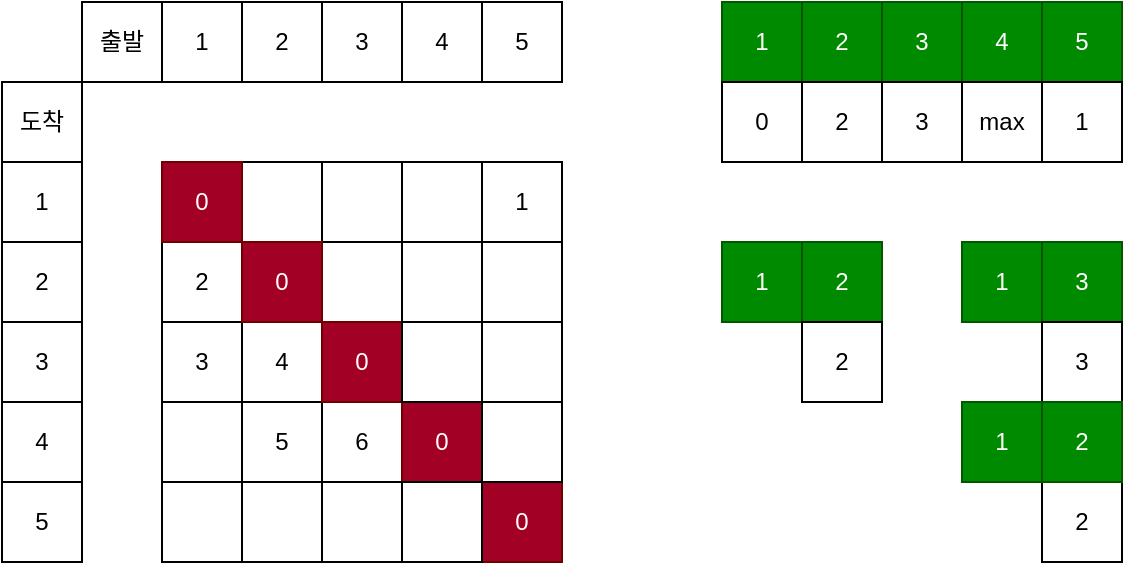 <mxfile version="15.8.7" type="device"><diagram id="6nyX1CDRt_rTCyxQdxVz" name="페이지-1"><mxGraphModel dx="813" dy="490" grid="1" gridSize="10" guides="1" tooltips="1" connect="1" arrows="1" fold="1" page="1" pageScale="1" pageWidth="6000" pageHeight="6000" math="0" shadow="0"><root><mxCell id="0"/><mxCell id="1" parent="0"/><mxCell id="tnKYChLQQNb4ZyLPW2Wf-2" value="0" style="rounded=0;whiteSpace=wrap;html=1;" vertex="1" parent="1"><mxGeometry x="440" y="320" width="40" height="40" as="geometry"/></mxCell><mxCell id="tnKYChLQQNb4ZyLPW2Wf-3" value="" style="rounded=0;whiteSpace=wrap;html=1;" vertex="1" parent="1"><mxGeometry x="480" y="320" width="40" height="40" as="geometry"/></mxCell><mxCell id="tnKYChLQQNb4ZyLPW2Wf-4" value="" style="rounded=0;whiteSpace=wrap;html=1;" vertex="1" parent="1"><mxGeometry x="520" y="320" width="40" height="40" as="geometry"/></mxCell><mxCell id="tnKYChLQQNb4ZyLPW2Wf-6" value="1" style="rounded=0;whiteSpace=wrap;html=1;" vertex="1" parent="1"><mxGeometry x="600" y="320" width="40" height="40" as="geometry"/></mxCell><mxCell id="tnKYChLQQNb4ZyLPW2Wf-7" value="2" style="rounded=0;whiteSpace=wrap;html=1;" vertex="1" parent="1"><mxGeometry x="440" y="360" width="40" height="40" as="geometry"/></mxCell><mxCell id="tnKYChLQQNb4ZyLPW2Wf-8" value="0" style="rounded=0;whiteSpace=wrap;html=1;" vertex="1" parent="1"><mxGeometry x="480" y="360" width="40" height="40" as="geometry"/></mxCell><mxCell id="tnKYChLQQNb4ZyLPW2Wf-9" value="" style="rounded=0;whiteSpace=wrap;html=1;" vertex="1" parent="1"><mxGeometry x="520" y="360" width="40" height="40" as="geometry"/></mxCell><mxCell id="tnKYChLQQNb4ZyLPW2Wf-10" value="" style="rounded=0;whiteSpace=wrap;html=1;" vertex="1" parent="1"><mxGeometry x="560" y="360" width="40" height="40" as="geometry"/></mxCell><mxCell id="tnKYChLQQNb4ZyLPW2Wf-11" value="" style="rounded=0;whiteSpace=wrap;html=1;" vertex="1" parent="1"><mxGeometry x="600" y="360" width="40" height="40" as="geometry"/></mxCell><mxCell id="tnKYChLQQNb4ZyLPW2Wf-12" value="3" style="rounded=0;whiteSpace=wrap;html=1;" vertex="1" parent="1"><mxGeometry x="440" y="400" width="40" height="40" as="geometry"/></mxCell><mxCell id="tnKYChLQQNb4ZyLPW2Wf-13" value="4" style="rounded=0;whiteSpace=wrap;html=1;" vertex="1" parent="1"><mxGeometry x="480" y="400" width="40" height="40" as="geometry"/></mxCell><mxCell id="tnKYChLQQNb4ZyLPW2Wf-14" value="0" style="rounded=0;whiteSpace=wrap;html=1;" vertex="1" parent="1"><mxGeometry x="520" y="400" width="40" height="40" as="geometry"/></mxCell><mxCell id="tnKYChLQQNb4ZyLPW2Wf-17" value="" style="rounded=0;whiteSpace=wrap;html=1;" vertex="1" parent="1"><mxGeometry x="440" y="440" width="40" height="40" as="geometry"/></mxCell><mxCell id="tnKYChLQQNb4ZyLPW2Wf-18" value="5" style="rounded=0;whiteSpace=wrap;html=1;" vertex="1" parent="1"><mxGeometry x="480" y="440" width="40" height="40" as="geometry"/></mxCell><mxCell id="tnKYChLQQNb4ZyLPW2Wf-19" value="6" style="rounded=0;whiteSpace=wrap;html=1;" vertex="1" parent="1"><mxGeometry x="520" y="440" width="40" height="40" as="geometry"/></mxCell><mxCell id="tnKYChLQQNb4ZyLPW2Wf-20" value="0" style="rounded=0;whiteSpace=wrap;html=1;" vertex="1" parent="1"><mxGeometry x="560" y="440" width="40" height="40" as="geometry"/></mxCell><mxCell id="tnKYChLQQNb4ZyLPW2Wf-22" value="" style="rounded=0;whiteSpace=wrap;html=1;" vertex="1" parent="1"><mxGeometry x="440" y="480" width="40" height="40" as="geometry"/></mxCell><mxCell id="tnKYChLQQNb4ZyLPW2Wf-24" value="" style="rounded=0;whiteSpace=wrap;html=1;" vertex="1" parent="1"><mxGeometry x="520" y="480" width="40" height="40" as="geometry"/></mxCell><mxCell id="tnKYChLQQNb4ZyLPW2Wf-26" value="0" style="rounded=0;whiteSpace=wrap;html=1;fillColor=#a20025;fontColor=#ffffff;strokeColor=#6F0000;" vertex="1" parent="1"><mxGeometry x="600" y="480" width="40" height="40" as="geometry"/></mxCell><mxCell id="tnKYChLQQNb4ZyLPW2Wf-27" value="1" style="rounded=0;whiteSpace=wrap;html=1;" vertex="1" parent="1"><mxGeometry x="440" y="240" width="40" height="40" as="geometry"/></mxCell><mxCell id="tnKYChLQQNb4ZyLPW2Wf-28" value="2" style="rounded=0;whiteSpace=wrap;html=1;" vertex="1" parent="1"><mxGeometry x="480" y="240" width="40" height="40" as="geometry"/></mxCell><mxCell id="tnKYChLQQNb4ZyLPW2Wf-29" value="3" style="rounded=0;whiteSpace=wrap;html=1;" vertex="1" parent="1"><mxGeometry x="520" y="240" width="40" height="40" as="geometry"/></mxCell><mxCell id="tnKYChLQQNb4ZyLPW2Wf-30" value="4" style="rounded=0;whiteSpace=wrap;html=1;" vertex="1" parent="1"><mxGeometry x="560" y="240" width="40" height="40" as="geometry"/></mxCell><mxCell id="tnKYChLQQNb4ZyLPW2Wf-31" value="5" style="rounded=0;whiteSpace=wrap;html=1;" vertex="1" parent="1"><mxGeometry x="600" y="240" width="40" height="40" as="geometry"/></mxCell><mxCell id="tnKYChLQQNb4ZyLPW2Wf-32" value="1" style="rounded=0;whiteSpace=wrap;html=1;" vertex="1" parent="1"><mxGeometry x="360" y="320" width="40" height="40" as="geometry"/></mxCell><mxCell id="tnKYChLQQNb4ZyLPW2Wf-33" value="2" style="rounded=0;whiteSpace=wrap;html=1;" vertex="1" parent="1"><mxGeometry x="360" y="360" width="40" height="40" as="geometry"/></mxCell><mxCell id="tnKYChLQQNb4ZyLPW2Wf-34" value="3" style="rounded=0;whiteSpace=wrap;html=1;" vertex="1" parent="1"><mxGeometry x="360" y="400" width="40" height="40" as="geometry"/></mxCell><mxCell id="tnKYChLQQNb4ZyLPW2Wf-35" value="4" style="rounded=0;whiteSpace=wrap;html=1;" vertex="1" parent="1"><mxGeometry x="360" y="440" width="40" height="40" as="geometry"/></mxCell><mxCell id="tnKYChLQQNb4ZyLPW2Wf-36" value="5" style="rounded=0;whiteSpace=wrap;html=1;" vertex="1" parent="1"><mxGeometry x="360" y="480" width="40" height="40" as="geometry"/></mxCell><mxCell id="tnKYChLQQNb4ZyLPW2Wf-48" value="0" style="rounded=0;whiteSpace=wrap;html=1;fillColor=#a20025;fontColor=#ffffff;strokeColor=#6F0000;" vertex="1" parent="1"><mxGeometry x="440" y="320" width="40" height="40" as="geometry"/></mxCell><mxCell id="tnKYChLQQNb4ZyLPW2Wf-49" value="0" style="rounded=0;whiteSpace=wrap;html=1;fillColor=#a20025;fontColor=#ffffff;strokeColor=#6F0000;" vertex="1" parent="1"><mxGeometry x="480" y="360" width="40" height="40" as="geometry"/></mxCell><mxCell id="tnKYChLQQNb4ZyLPW2Wf-50" value="0" style="rounded=0;whiteSpace=wrap;html=1;fillColor=#a20025;fontColor=#ffffff;strokeColor=#6F0000;" vertex="1" parent="1"><mxGeometry x="520" y="400" width="40" height="40" as="geometry"/></mxCell><mxCell id="tnKYChLQQNb4ZyLPW2Wf-51" value="0" style="rounded=0;whiteSpace=wrap;html=1;fillColor=#a20025;fontColor=#ffffff;strokeColor=#6F0000;" vertex="1" parent="1"><mxGeometry x="560" y="440" width="40" height="40" as="geometry"/></mxCell><mxCell id="tnKYChLQQNb4ZyLPW2Wf-52" value="1" style="rounded=0;whiteSpace=wrap;html=1;fillColor=#008a00;fontColor=#ffffff;strokeColor=#005700;" vertex="1" parent="1"><mxGeometry x="720" y="240" width="40" height="40" as="geometry"/></mxCell><mxCell id="tnKYChLQQNb4ZyLPW2Wf-53" value="2" style="rounded=0;whiteSpace=wrap;html=1;fillColor=#008a00;fontColor=#ffffff;strokeColor=#005700;" vertex="1" parent="1"><mxGeometry x="760" y="240" width="40" height="40" as="geometry"/></mxCell><mxCell id="tnKYChLQQNb4ZyLPW2Wf-54" value="3" style="rounded=0;whiteSpace=wrap;html=1;fillColor=#008a00;fontColor=#ffffff;strokeColor=#005700;" vertex="1" parent="1"><mxGeometry x="800" y="240" width="40" height="40" as="geometry"/></mxCell><mxCell id="tnKYChLQQNb4ZyLPW2Wf-55" value="4" style="rounded=0;whiteSpace=wrap;html=1;fillColor=#008a00;fontColor=#ffffff;strokeColor=#005700;" vertex="1" parent="1"><mxGeometry x="840" y="240" width="40" height="40" as="geometry"/></mxCell><mxCell id="tnKYChLQQNb4ZyLPW2Wf-56" value="5" style="rounded=0;whiteSpace=wrap;html=1;fillColor=#008a00;fontColor=#ffffff;strokeColor=#005700;" vertex="1" parent="1"><mxGeometry x="880" y="240" width="40" height="40" as="geometry"/></mxCell><mxCell id="tnKYChLQQNb4ZyLPW2Wf-57" value="0" style="rounded=0;whiteSpace=wrap;html=1;" vertex="1" parent="1"><mxGeometry x="720" y="280" width="40" height="40" as="geometry"/></mxCell><mxCell id="tnKYChLQQNb4ZyLPW2Wf-58" value="2" style="rounded=0;whiteSpace=wrap;html=1;" vertex="1" parent="1"><mxGeometry x="760" y="280" width="40" height="40" as="geometry"/></mxCell><mxCell id="tnKYChLQQNb4ZyLPW2Wf-59" value="3" style="rounded=0;whiteSpace=wrap;html=1;" vertex="1" parent="1"><mxGeometry x="800" y="280" width="40" height="40" as="geometry"/></mxCell><mxCell id="tnKYChLQQNb4ZyLPW2Wf-60" value="max" style="rounded=0;whiteSpace=wrap;html=1;" vertex="1" parent="1"><mxGeometry x="840" y="280" width="40" height="40" as="geometry"/></mxCell><mxCell id="tnKYChLQQNb4ZyLPW2Wf-61" value="1" style="rounded=0;whiteSpace=wrap;html=1;" vertex="1" parent="1"><mxGeometry x="880" y="280" width="40" height="40" as="geometry"/></mxCell><mxCell id="tnKYChLQQNb4ZyLPW2Wf-62" value="1" style="rounded=0;whiteSpace=wrap;html=1;fillColor=#008a00;fontColor=#ffffff;strokeColor=#005700;" vertex="1" parent="1"><mxGeometry x="720" y="360" width="40" height="40" as="geometry"/></mxCell><mxCell id="tnKYChLQQNb4ZyLPW2Wf-63" value="2" style="rounded=0;whiteSpace=wrap;html=1;fillColor=#008a00;fontColor=#ffffff;strokeColor=#005700;" vertex="1" parent="1"><mxGeometry x="760" y="360" width="40" height="40" as="geometry"/></mxCell><mxCell id="tnKYChLQQNb4ZyLPW2Wf-64" value="2" style="rounded=0;whiteSpace=wrap;html=1;" vertex="1" parent="1"><mxGeometry x="760" y="400" width="40" height="40" as="geometry"/></mxCell><mxCell id="tnKYChLQQNb4ZyLPW2Wf-65" value="1" style="rounded=0;whiteSpace=wrap;html=1;fillColor=#008a00;fontColor=#ffffff;strokeColor=#005700;" vertex="1" parent="1"><mxGeometry x="840" y="360" width="40" height="40" as="geometry"/></mxCell><mxCell id="tnKYChLQQNb4ZyLPW2Wf-66" value="3" style="rounded=0;whiteSpace=wrap;html=1;fillColor=#008a00;fontColor=#ffffff;strokeColor=#005700;" vertex="1" parent="1"><mxGeometry x="880" y="360" width="40" height="40" as="geometry"/></mxCell><mxCell id="tnKYChLQQNb4ZyLPW2Wf-70" value="3" style="rounded=0;whiteSpace=wrap;html=1;" vertex="1" parent="1"><mxGeometry x="880" y="400" width="40" height="40" as="geometry"/></mxCell><mxCell id="tnKYChLQQNb4ZyLPW2Wf-71" value="1" style="rounded=0;whiteSpace=wrap;html=1;fillColor=#008a00;fontColor=#ffffff;strokeColor=#005700;" vertex="1" parent="1"><mxGeometry x="840" y="440" width="40" height="40" as="geometry"/></mxCell><mxCell id="tnKYChLQQNb4ZyLPW2Wf-72" value="2" style="rounded=0;whiteSpace=wrap;html=1;" vertex="1" parent="1"><mxGeometry x="880" y="480" width="40" height="40" as="geometry"/></mxCell><mxCell id="tnKYChLQQNb4ZyLPW2Wf-73" value="2" style="rounded=0;whiteSpace=wrap;html=1;fillColor=#008a00;fontColor=#ffffff;strokeColor=#005700;" vertex="1" parent="1"><mxGeometry x="880" y="440" width="40" height="40" as="geometry"/></mxCell><mxCell id="tnKYChLQQNb4ZyLPW2Wf-74" value="" style="rounded=0;whiteSpace=wrap;html=1;" vertex="1" parent="1"><mxGeometry x="560" y="320" width="40" height="40" as="geometry"/></mxCell><mxCell id="tnKYChLQQNb4ZyLPW2Wf-75" value="" style="rounded=0;whiteSpace=wrap;html=1;" vertex="1" parent="1"><mxGeometry x="560" y="400" width="40" height="40" as="geometry"/></mxCell><mxCell id="tnKYChLQQNb4ZyLPW2Wf-76" value="" style="rounded=0;whiteSpace=wrap;html=1;" vertex="1" parent="1"><mxGeometry x="600" y="440" width="40" height="40" as="geometry"/></mxCell><mxCell id="tnKYChLQQNb4ZyLPW2Wf-77" value="" style="rounded=0;whiteSpace=wrap;html=1;" vertex="1" parent="1"><mxGeometry x="600" y="400" width="40" height="40" as="geometry"/></mxCell><mxCell id="tnKYChLQQNb4ZyLPW2Wf-78" value="" style="rounded=0;whiteSpace=wrap;html=1;" vertex="1" parent="1"><mxGeometry x="560" y="480" width="40" height="40" as="geometry"/></mxCell><mxCell id="tnKYChLQQNb4ZyLPW2Wf-79" value="" style="rounded=0;whiteSpace=wrap;html=1;" vertex="1" parent="1"><mxGeometry x="480" y="480" width="40" height="40" as="geometry"/></mxCell><mxCell id="tnKYChLQQNb4ZyLPW2Wf-80" value="출발" style="rounded=0;whiteSpace=wrap;html=1;" vertex="1" parent="1"><mxGeometry x="400" y="240" width="40" height="40" as="geometry"/></mxCell><mxCell id="tnKYChLQQNb4ZyLPW2Wf-81" value="도착" style="rounded=0;whiteSpace=wrap;html=1;" vertex="1" parent="1"><mxGeometry x="360" y="280" width="40" height="40" as="geometry"/></mxCell></root></mxGraphModel></diagram></mxfile>